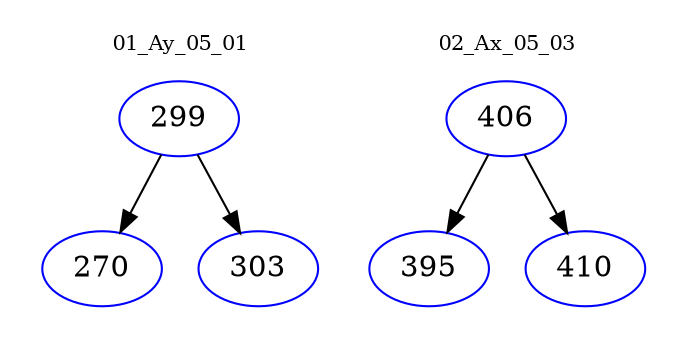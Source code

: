 digraph{
subgraph cluster_0 {
color = white
label = "01_Ay_05_01";
fontsize=10;
T0_299 [label="299", color="blue"]
T0_299 -> T0_270 [color="black"]
T0_270 [label="270", color="blue"]
T0_299 -> T0_303 [color="black"]
T0_303 [label="303", color="blue"]
}
subgraph cluster_1 {
color = white
label = "02_Ax_05_03";
fontsize=10;
T1_406 [label="406", color="blue"]
T1_406 -> T1_395 [color="black"]
T1_395 [label="395", color="blue"]
T1_406 -> T1_410 [color="black"]
T1_410 [label="410", color="blue"]
}
}
